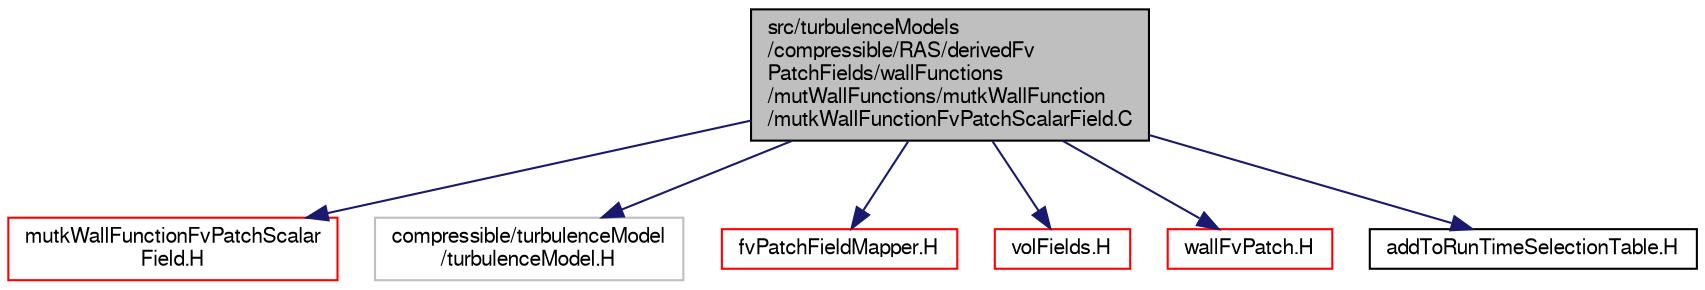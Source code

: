 digraph "src/turbulenceModels/compressible/RAS/derivedFvPatchFields/wallFunctions/mutWallFunctions/mutkWallFunction/mutkWallFunctionFvPatchScalarField.C"
{
  bgcolor="transparent";
  edge [fontname="FreeSans",fontsize="10",labelfontname="FreeSans",labelfontsize="10"];
  node [fontname="FreeSans",fontsize="10",shape=record];
  Node0 [label="src/turbulenceModels\l/compressible/RAS/derivedFv\lPatchFields/wallFunctions\l/mutWallFunctions/mutkWallFunction\l/mutkWallFunctionFvPatchScalarField.C",height=0.2,width=0.4,color="black", fillcolor="grey75", style="filled", fontcolor="black"];
  Node0 -> Node1 [color="midnightblue",fontsize="10",style="solid",fontname="FreeSans"];
  Node1 [label="mutkWallFunctionFvPatchScalar\lField.H",height=0.2,width=0.4,color="red",URL="$a17210.html"];
  Node0 -> Node191 [color="midnightblue",fontsize="10",style="solid",fontname="FreeSans"];
  Node191 [label="compressible/turbulenceModel\l/turbulenceModel.H",height=0.2,width=0.4,color="grey75"];
  Node0 -> Node192 [color="midnightblue",fontsize="10",style="solid",fontname="FreeSans"];
  Node192 [label="fvPatchFieldMapper.H",height=0.2,width=0.4,color="red",URL="$a02468.html"];
  Node0 -> Node193 [color="midnightblue",fontsize="10",style="solid",fontname="FreeSans"];
  Node193 [label="volFields.H",height=0.2,width=0.4,color="red",URL="$a02750.html"];
  Node0 -> Node306 [color="midnightblue",fontsize="10",style="solid",fontname="FreeSans"];
  Node306 [label="wallFvPatch.H",height=0.2,width=0.4,color="red",URL="$a03680.html"];
  Node0 -> Node308 [color="midnightblue",fontsize="10",style="solid",fontname="FreeSans"];
  Node308 [label="addToRunTimeSelectionTable.H",height=0.2,width=0.4,color="black",URL="$a09263.html",tooltip="Macros for easy insertion into run-time selection tables. "];
}
